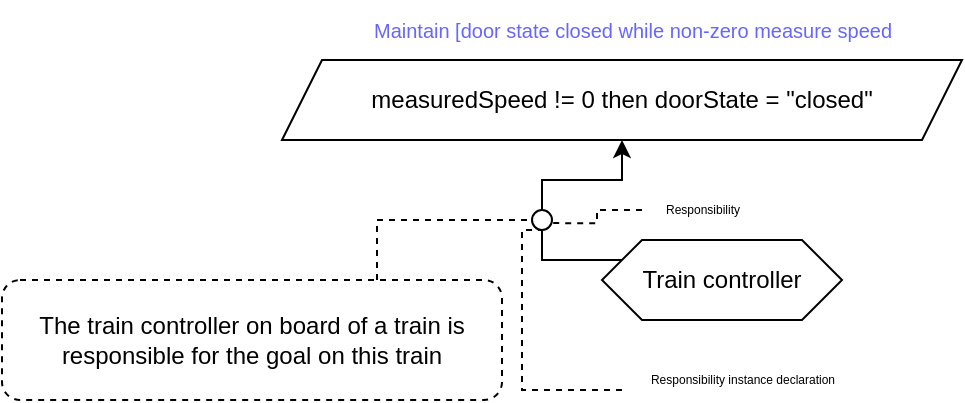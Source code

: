 <mxfile version="24.6.4" type="device">
  <diagram name="Page-1" id="hq8nFyAIzTAOoYWbGsec">
    <mxGraphModel dx="552" dy="311" grid="1" gridSize="10" guides="1" tooltips="1" connect="1" arrows="1" fold="1" page="1" pageScale="1" pageWidth="850" pageHeight="1100" math="0" shadow="0">
      <root>
        <mxCell id="0" />
        <mxCell id="1" parent="0" />
        <mxCell id="h_cBuWbBbMS8HsexpyVf-1" value="measuredSpeed != 0 then doorState = &quot;closed&quot;" style="shape=parallelogram;perimeter=parallelogramPerimeter;whiteSpace=wrap;html=1;fixedSize=1;" vertex="1" parent="1">
          <mxGeometry x="290" y="80" width="340" height="40" as="geometry" />
        </mxCell>
        <mxCell id="h_cBuWbBbMS8HsexpyVf-2" value="Maintain [door state closed while non-zero measure speed" style="text;html=1;align=center;verticalAlign=middle;resizable=0;points=[];autosize=1;strokeColor=none;fillColor=none;fontSize=10;fontColor=#6666FF;" vertex="1" parent="1">
          <mxGeometry x="325" y="50" width="280" height="30" as="geometry" />
        </mxCell>
        <mxCell id="h_cBuWbBbMS8HsexpyVf-4" style="edgeStyle=orthogonalEdgeStyle;rounded=0;orthogonalLoop=1;jettySize=auto;html=1;entryX=0.5;entryY=1;entryDx=0;entryDy=0;" edge="1" parent="1" source="h_cBuWbBbMS8HsexpyVf-3" target="h_cBuWbBbMS8HsexpyVf-1">
          <mxGeometry relative="1" as="geometry">
            <Array as="points">
              <mxPoint x="420" y="180" />
              <mxPoint x="420" y="140" />
              <mxPoint x="460" y="140" />
            </Array>
          </mxGeometry>
        </mxCell>
        <mxCell id="h_cBuWbBbMS8HsexpyVf-3" value="Train controller" style="shape=hexagon;perimeter=hexagonPerimeter2;whiteSpace=wrap;html=1;fixedSize=1;" vertex="1" parent="1">
          <mxGeometry x="450" y="170" width="120" height="40" as="geometry" />
        </mxCell>
        <mxCell id="h_cBuWbBbMS8HsexpyVf-8" value="" style="ellipse;whiteSpace=wrap;html=1;aspect=fixed;" vertex="1" parent="1">
          <mxGeometry x="415" y="155" width="10" height="10" as="geometry" />
        </mxCell>
        <mxCell id="h_cBuWbBbMS8HsexpyVf-11" style="edgeStyle=orthogonalEdgeStyle;rounded=0;orthogonalLoop=1;jettySize=auto;html=1;exitX=0.75;exitY=0;exitDx=0;exitDy=0;entryX=0;entryY=0.5;entryDx=0;entryDy=0;dashed=1;startArrow=none;startFill=0;endArrow=none;endFill=0;" edge="1" parent="1" source="h_cBuWbBbMS8HsexpyVf-10" target="h_cBuWbBbMS8HsexpyVf-8">
          <mxGeometry relative="1" as="geometry" />
        </mxCell>
        <mxCell id="h_cBuWbBbMS8HsexpyVf-10" value="The train controller on board of a train is responsible for the goal on this train" style="rounded=1;whiteSpace=wrap;html=1;dashed=1;" vertex="1" parent="1">
          <mxGeometry x="150" y="190" width="250" height="60" as="geometry" />
        </mxCell>
        <mxCell id="h_cBuWbBbMS8HsexpyVf-12" value="Responsibility" style="text;html=1;align=center;verticalAlign=middle;resizable=0;points=[];autosize=1;strokeColor=none;fillColor=none;fontSize=6;" vertex="1" parent="1">
          <mxGeometry x="470" y="145" width="60" height="20" as="geometry" />
        </mxCell>
        <mxCell id="h_cBuWbBbMS8HsexpyVf-14" style="edgeStyle=orthogonalEdgeStyle;rounded=0;orthogonalLoop=1;jettySize=auto;html=1;entryX=0.981;entryY=0.655;entryDx=0;entryDy=0;entryPerimeter=0;endArrow=none;endFill=0;startArrow=none;startFill=0;dashed=1;" edge="1" parent="1" source="h_cBuWbBbMS8HsexpyVf-12" target="h_cBuWbBbMS8HsexpyVf-8">
          <mxGeometry relative="1" as="geometry" />
        </mxCell>
        <mxCell id="h_cBuWbBbMS8HsexpyVf-16" style="edgeStyle=orthogonalEdgeStyle;rounded=0;orthogonalLoop=1;jettySize=auto;html=1;entryX=0.5;entryY=1;entryDx=0;entryDy=0;endArrow=none;endFill=0;dashed=1;" edge="1" parent="1" source="h_cBuWbBbMS8HsexpyVf-15" target="h_cBuWbBbMS8HsexpyVf-8">
          <mxGeometry relative="1" as="geometry">
            <Array as="points">
              <mxPoint x="410" y="245" />
              <mxPoint x="410" y="165" />
            </Array>
          </mxGeometry>
        </mxCell>
        <mxCell id="h_cBuWbBbMS8HsexpyVf-15" value="Responsibility instance declaration" style="text;html=1;align=center;verticalAlign=middle;resizable=0;points=[];autosize=1;strokeColor=none;fillColor=none;fontSize=6;" vertex="1" parent="1">
          <mxGeometry x="460" y="230" width="120" height="20" as="geometry" />
        </mxCell>
      </root>
    </mxGraphModel>
  </diagram>
</mxfile>
